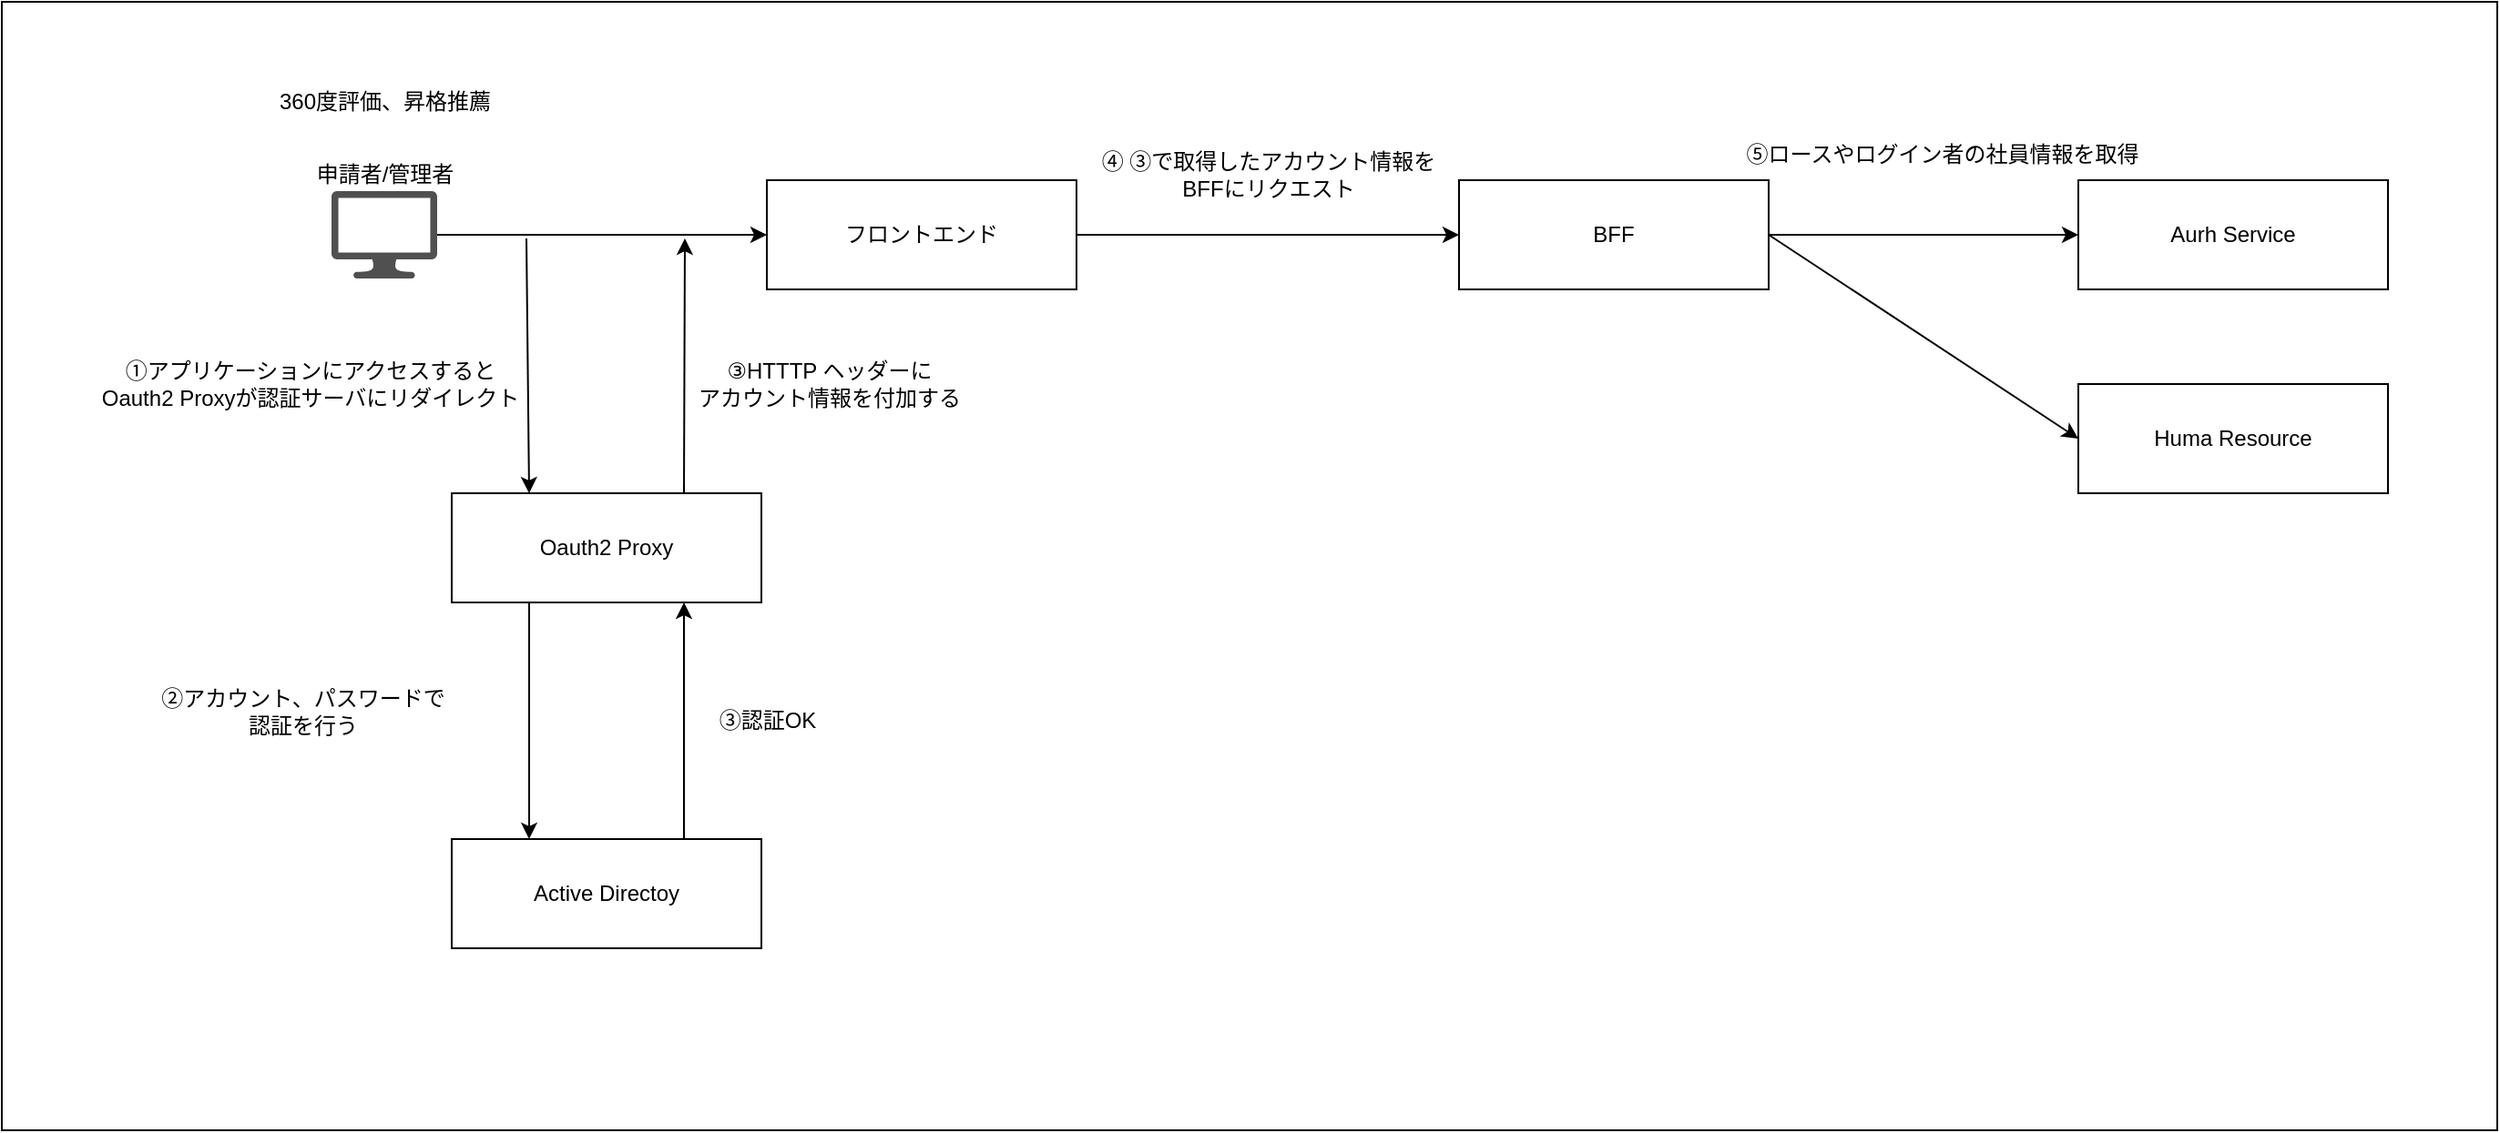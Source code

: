 <mxfile>
    <diagram id="EcQ9iqwv44dkaIVkV8RO" name="ページ1">
        <mxGraphModel dx="2337" dy="1137" grid="1" gridSize="10" guides="1" tooltips="1" connect="1" arrows="1" fold="1" page="1" pageScale="1" pageWidth="827" pageHeight="1169" math="0" shadow="0">
            <root>
                <mxCell id="0"/>
                <mxCell id="1" parent="0"/>
                <mxCell id="33" value="" style="rounded=0;whiteSpace=wrap;html=1;" vertex="1" parent="1">
                    <mxGeometry x="-40" y="1150" width="1370" height="620" as="geometry"/>
                </mxCell>
                <mxCell id="2" style="edgeStyle=none;html=1;" edge="1" parent="1" source="3" target="12">
                    <mxGeometry relative="1" as="geometry"/>
                </mxCell>
                <mxCell id="3" value="" style="sketch=0;pointerEvents=1;shadow=0;dashed=0;html=1;strokeColor=none;fillColor=#505050;labelPosition=center;verticalLabelPosition=bottom;verticalAlign=top;outlineConnect=0;align=center;shape=mxgraph.office.devices.lcd_monitor;" vertex="1" parent="1">
                    <mxGeometry x="141" y="1254" width="58" height="48" as="geometry"/>
                </mxCell>
                <mxCell id="4" value="申請者/管理者" style="text;html=1;align=center;verticalAlign=middle;resizable=0;points=[];autosize=1;strokeColor=none;fillColor=none;" vertex="1" parent="1">
                    <mxGeometry x="120" y="1230" width="100" height="30" as="geometry"/>
                </mxCell>
                <mxCell id="5" style="edgeStyle=none;html=1;entryX=0.25;entryY=0;entryDx=0;entryDy=0;" edge="1" parent="1" target="7">
                    <mxGeometry relative="1" as="geometry">
                        <mxPoint x="248" y="1280" as="sourcePoint"/>
                    </mxGeometry>
                </mxCell>
                <mxCell id="6" style="edgeStyle=none;html=1;entryX=0.25;entryY=0;entryDx=0;entryDy=0;exitX=0.25;exitY=1;exitDx=0;exitDy=0;" edge="1" parent="1" source="7" target="8">
                    <mxGeometry relative="1" as="geometry"/>
                </mxCell>
                <mxCell id="7" value="Oauth2 Proxy" style="rounded=0;whiteSpace=wrap;html=1;" vertex="1" parent="1">
                    <mxGeometry x="207" y="1420" width="170" height="60" as="geometry"/>
                </mxCell>
                <mxCell id="8" value="Active Directoy" style="rounded=0;whiteSpace=wrap;html=1;" vertex="1" parent="1">
                    <mxGeometry x="207" y="1610" width="170" height="60" as="geometry"/>
                </mxCell>
                <mxCell id="9" style="edgeStyle=none;html=1;entryX=0;entryY=0.5;entryDx=0;entryDy=0;" edge="1" parent="1" source="10" target="13">
                    <mxGeometry relative="1" as="geometry"/>
                </mxCell>
                <mxCell id="32" style="edgeStyle=none;html=1;exitX=1;exitY=0.5;exitDx=0;exitDy=0;entryX=0;entryY=0.5;entryDx=0;entryDy=0;" edge="1" parent="1" source="10" target="31">
                    <mxGeometry relative="1" as="geometry"/>
                </mxCell>
                <mxCell id="10" value="BFF" style="rounded=0;whiteSpace=wrap;html=1;" vertex="1" parent="1">
                    <mxGeometry x="760" y="1248" width="170" height="60" as="geometry"/>
                </mxCell>
                <mxCell id="11" style="edgeStyle=none;html=1;entryX=0;entryY=0.5;entryDx=0;entryDy=0;exitX=1;exitY=0.5;exitDx=0;exitDy=0;" edge="1" parent="1" source="12" target="10">
                    <mxGeometry relative="1" as="geometry">
                        <mxPoint x="560" y="1278" as="sourcePoint"/>
                    </mxGeometry>
                </mxCell>
                <mxCell id="12" value="フロントエンド" style="rounded=0;whiteSpace=wrap;html=1;" vertex="1" parent="1">
                    <mxGeometry x="380" y="1248" width="170" height="60" as="geometry"/>
                </mxCell>
                <mxCell id="13" value="Aurh Service" style="rounded=0;whiteSpace=wrap;html=1;" vertex="1" parent="1">
                    <mxGeometry x="1100" y="1248" width="170" height="60" as="geometry"/>
                </mxCell>
                <mxCell id="14" value="360度評価、昇格推薦" style="text;html=1;align=center;verticalAlign=middle;resizable=0;points=[];autosize=1;strokeColor=none;fillColor=none;" vertex="1" parent="1">
                    <mxGeometry x="100" y="1190" width="140" height="30" as="geometry"/>
                </mxCell>
                <mxCell id="20" value="①アプリケーションにアクセスすると&lt;br&gt;Oauth2 Proxyが認証サーバにリダイレクト" style="text;html=1;align=center;verticalAlign=middle;resizable=0;points=[];autosize=1;strokeColor=none;fillColor=none;" vertex="1" parent="1">
                    <mxGeometry x="4" y="1340" width="250" height="40" as="geometry"/>
                </mxCell>
                <mxCell id="21" value="②アカウント、パスワードで&lt;br&gt;認証を行う" style="text;html=1;align=center;verticalAlign=middle;resizable=0;points=[];autosize=1;strokeColor=none;fillColor=none;" vertex="1" parent="1">
                    <mxGeometry x="35" y="1520" width="180" height="40" as="geometry"/>
                </mxCell>
                <mxCell id="22" value="③認証OK" style="text;html=1;align=center;verticalAlign=middle;resizable=0;points=[];autosize=1;strokeColor=none;fillColor=none;" vertex="1" parent="1">
                    <mxGeometry x="340" y="1530" width="80" height="30" as="geometry"/>
                </mxCell>
                <mxCell id="25" value="" style="endArrow=classic;html=1;exitX=0.75;exitY=0;exitDx=0;exitDy=0;entryX=0.75;entryY=1;entryDx=0;entryDy=0;" edge="1" parent="1" source="8" target="7">
                    <mxGeometry width="50" height="50" relative="1" as="geometry">
                        <mxPoint x="560" y="1420" as="sourcePoint"/>
                        <mxPoint x="610" y="1370" as="targetPoint"/>
                    </mxGeometry>
                </mxCell>
                <mxCell id="26" value="③HTTTP ヘッダーに&lt;br&gt;アカウント情報を付加する" style="text;html=1;align=center;verticalAlign=middle;resizable=0;points=[];autosize=1;strokeColor=none;fillColor=none;" vertex="1" parent="1">
                    <mxGeometry x="329" y="1340" width="170" height="40" as="geometry"/>
                </mxCell>
                <mxCell id="28" value="" style="endArrow=classic;html=1;exitX=0.75;exitY=0;exitDx=0;exitDy=0;" edge="1" parent="1" source="7">
                    <mxGeometry width="50" height="50" relative="1" as="geometry">
                        <mxPoint x="344.5" y="1620" as="sourcePoint"/>
                        <mxPoint x="335" y="1280" as="targetPoint"/>
                    </mxGeometry>
                </mxCell>
                <mxCell id="29" value="④ ③で取得したアカウント情報を&lt;br&gt;BFFにリクエスト" style="text;html=1;align=center;verticalAlign=middle;resizable=0;points=[];autosize=1;strokeColor=none;fillColor=none;" vertex="1" parent="1">
                    <mxGeometry x="550" y="1225" width="210" height="40" as="geometry"/>
                </mxCell>
                <mxCell id="30" value="⑤ロースやログイン者の社員情報を取得" style="text;html=1;align=center;verticalAlign=middle;resizable=0;points=[];autosize=1;strokeColor=none;fillColor=none;" vertex="1" parent="1">
                    <mxGeometry x="905" y="1219" width="240" height="30" as="geometry"/>
                </mxCell>
                <mxCell id="31" value="Huma Resource" style="rounded=0;whiteSpace=wrap;html=1;" vertex="1" parent="1">
                    <mxGeometry x="1100" y="1360" width="170" height="60" as="geometry"/>
                </mxCell>
            </root>
        </mxGraphModel>
    </diagram>
</mxfile>